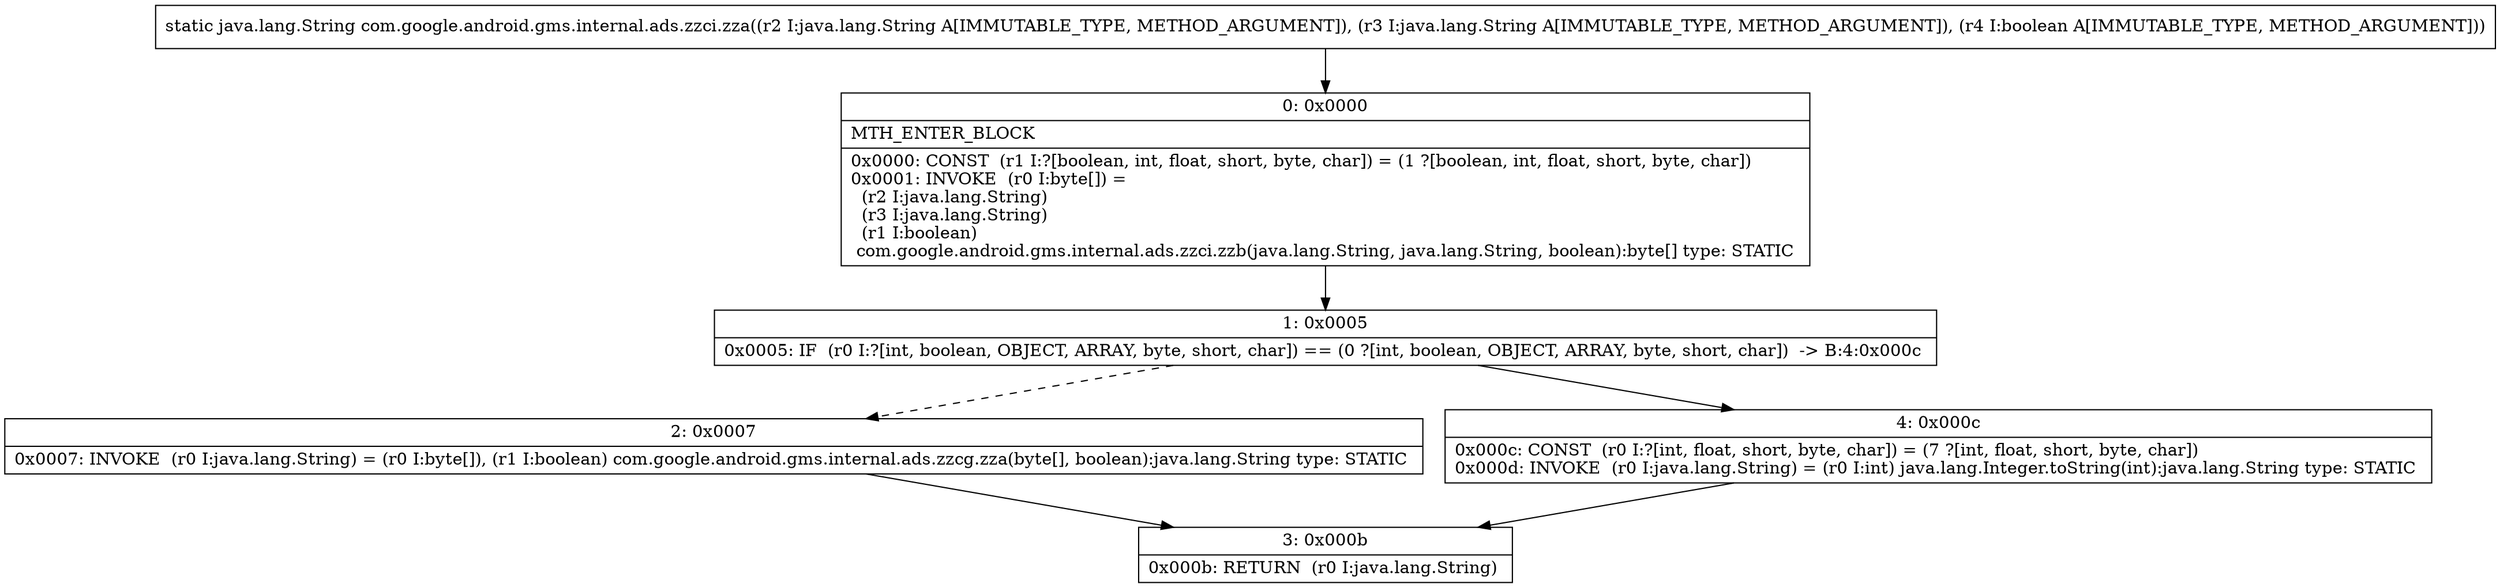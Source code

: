digraph "CFG forcom.google.android.gms.internal.ads.zzci.zza(Ljava\/lang\/String;Ljava\/lang\/String;Z)Ljava\/lang\/String;" {
Node_0 [shape=record,label="{0\:\ 0x0000|MTH_ENTER_BLOCK\l|0x0000: CONST  (r1 I:?[boolean, int, float, short, byte, char]) = (1 ?[boolean, int, float, short, byte, char]) \l0x0001: INVOKE  (r0 I:byte[]) = \l  (r2 I:java.lang.String)\l  (r3 I:java.lang.String)\l  (r1 I:boolean)\l com.google.android.gms.internal.ads.zzci.zzb(java.lang.String, java.lang.String, boolean):byte[] type: STATIC \l}"];
Node_1 [shape=record,label="{1\:\ 0x0005|0x0005: IF  (r0 I:?[int, boolean, OBJECT, ARRAY, byte, short, char]) == (0 ?[int, boolean, OBJECT, ARRAY, byte, short, char])  \-\> B:4:0x000c \l}"];
Node_2 [shape=record,label="{2\:\ 0x0007|0x0007: INVOKE  (r0 I:java.lang.String) = (r0 I:byte[]), (r1 I:boolean) com.google.android.gms.internal.ads.zzcg.zza(byte[], boolean):java.lang.String type: STATIC \l}"];
Node_3 [shape=record,label="{3\:\ 0x000b|0x000b: RETURN  (r0 I:java.lang.String) \l}"];
Node_4 [shape=record,label="{4\:\ 0x000c|0x000c: CONST  (r0 I:?[int, float, short, byte, char]) = (7 ?[int, float, short, byte, char]) \l0x000d: INVOKE  (r0 I:java.lang.String) = (r0 I:int) java.lang.Integer.toString(int):java.lang.String type: STATIC \l}"];
MethodNode[shape=record,label="{static java.lang.String com.google.android.gms.internal.ads.zzci.zza((r2 I:java.lang.String A[IMMUTABLE_TYPE, METHOD_ARGUMENT]), (r3 I:java.lang.String A[IMMUTABLE_TYPE, METHOD_ARGUMENT]), (r4 I:boolean A[IMMUTABLE_TYPE, METHOD_ARGUMENT])) }"];
MethodNode -> Node_0;
Node_0 -> Node_1;
Node_1 -> Node_2[style=dashed];
Node_1 -> Node_4;
Node_2 -> Node_3;
Node_4 -> Node_3;
}

